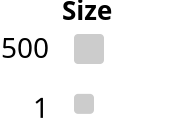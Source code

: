 {
    "$schema": "https://vega.github.io/schema/vega/v5.json",
    "description": "Dot plot of Adelie Penguin diet",
    "width": 50,
    "height": 30,
    "signals": [
      {"name": "pad", "value": 5},
      {"name": "zoom", "value": 500}
    ],
    "title": "Size",
  
    "data": [
      {
        "name": "sizes",
        "values": [
          {"name": 500, "length": 15, "x": 0, "y": 500},
          {"name": 1, "length": 10, "x": 0, "y": 1}
        ]
      }
    ],
    "scales": [
      {"name": "y", "domain": {"data": "sizes", "field": "y"}, "range": "height"}
    ],
    "axes": [
      {
        "orient": "left",
        "scale": "y",
        "values": [500, 1],
        "labelFontSize": 14,
        "labelOffset": 7.5,
        "ticks": false,
        "domain": false,
        "offset": 10
      }
    ],
    "marks": [
      {
        "type": "rect",
        "from": {"data": "sizes"},
        "encode": {
          "enter": {
            "x": {"field": "x"},
            "y": {"scale": "y", "field": "y"},
            "width": {"field": "length"},
            "height": {"field": "length"},
            "cornerRadius": {"value": 2},
            "fill": {"value": "#ccc"}
          }
        }
      }
    ]
  }